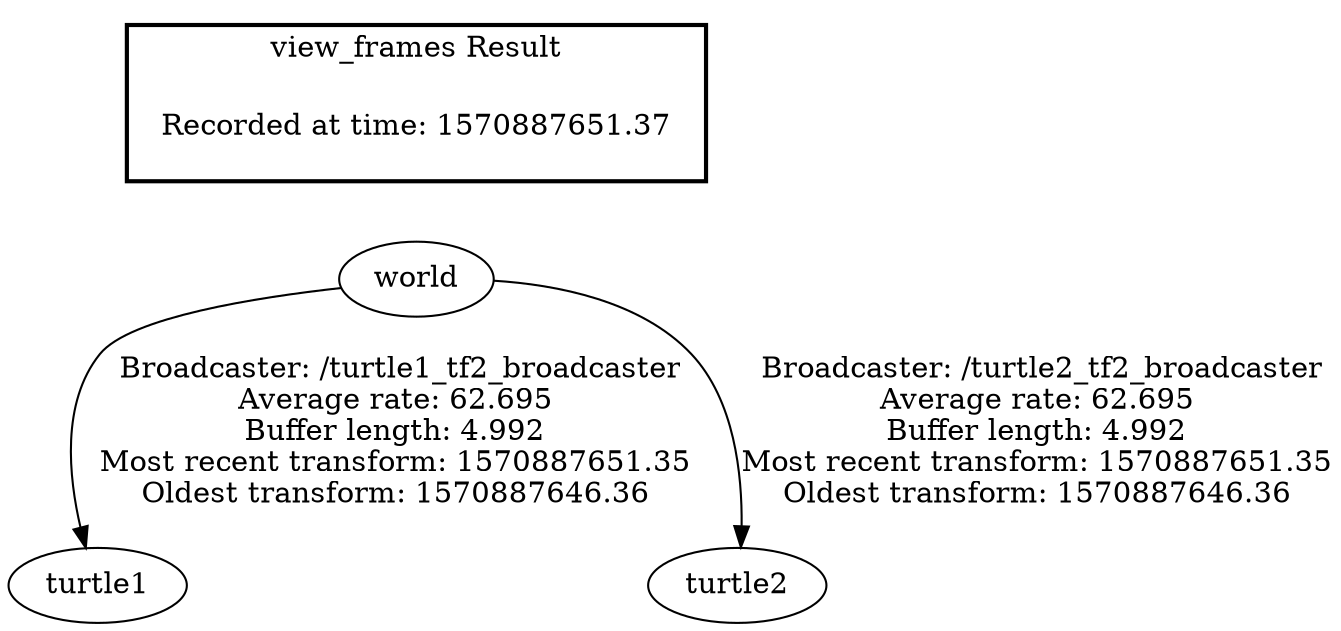 digraph G {
"world" -> "turtle1"[label=" Broadcaster: /turtle1_tf2_broadcaster\nAverage rate: 62.695\nBuffer length: 4.992\nMost recent transform: 1570887651.35\nOldest transform: 1570887646.36\n"];
"world" -> "turtle2"[label=" Broadcaster: /turtle2_tf2_broadcaster\nAverage rate: 62.695\nBuffer length: 4.992\nMost recent transform: 1570887651.35\nOldest transform: 1570887646.36\n"];
edge [style=invis];
 subgraph cluster_legend { style=bold; color=black; label ="view_frames Result";
"Recorded at time: 1570887651.37"[ shape=plaintext ] ;
}->"world";
}